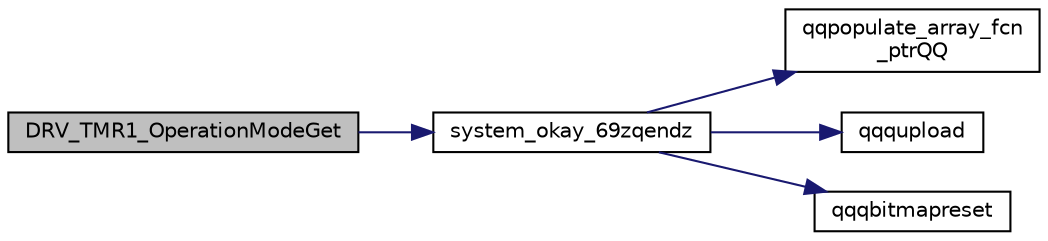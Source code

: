 digraph "DRV_TMR1_OperationModeGet"
{
  edge [fontname="Helvetica",fontsize="10",labelfontname="Helvetica",labelfontsize="10"];
  node [fontname="Helvetica",fontsize="10",shape=record];
  rankdir="LR";
  Node228 [label="DRV_TMR1_OperationModeGet",height=0.2,width=0.4,color="black", fillcolor="grey75", style="filled", fontcolor="black"];
  Node228 -> Node229 [color="midnightblue",fontsize="10",style="solid",fontname="Helvetica"];
  Node229 [label="system_okay_69zqendz",height=0.2,width=0.4,color="black", fillcolor="white", style="filled",URL="$inszt__system__okay_8c.html#ab87233a1179bccb66e8e7c5619b53047"];
  Node229 -> Node230 [color="midnightblue",fontsize="10",style="solid",fontname="Helvetica"];
  Node230 [label="qqpopulate_array_fcn\l_ptrQQ",height=0.2,width=0.4,color="black", fillcolor="white", style="filled",URL="$inszt__system__okay_8c.html#a4ad6fa1bb94fc1c3ac2dc30925106081"];
  Node229 -> Node231 [color="midnightblue",fontsize="10",style="solid",fontname="Helvetica"];
  Node231 [label="qqqupload",height=0.2,width=0.4,color="black", fillcolor="white", style="filled",URL="$inszt__system__okay_8c.html#a109761d7f84a96b5606e507bace276b5"];
  Node229 -> Node232 [color="midnightblue",fontsize="10",style="solid",fontname="Helvetica"];
  Node232 [label="qqqbitmapreset",height=0.2,width=0.4,color="black", fillcolor="white", style="filled",URL="$inszt__system__okay_8c.html#a5688fceaed93ba591e78ee15ccb0187f"];
}
